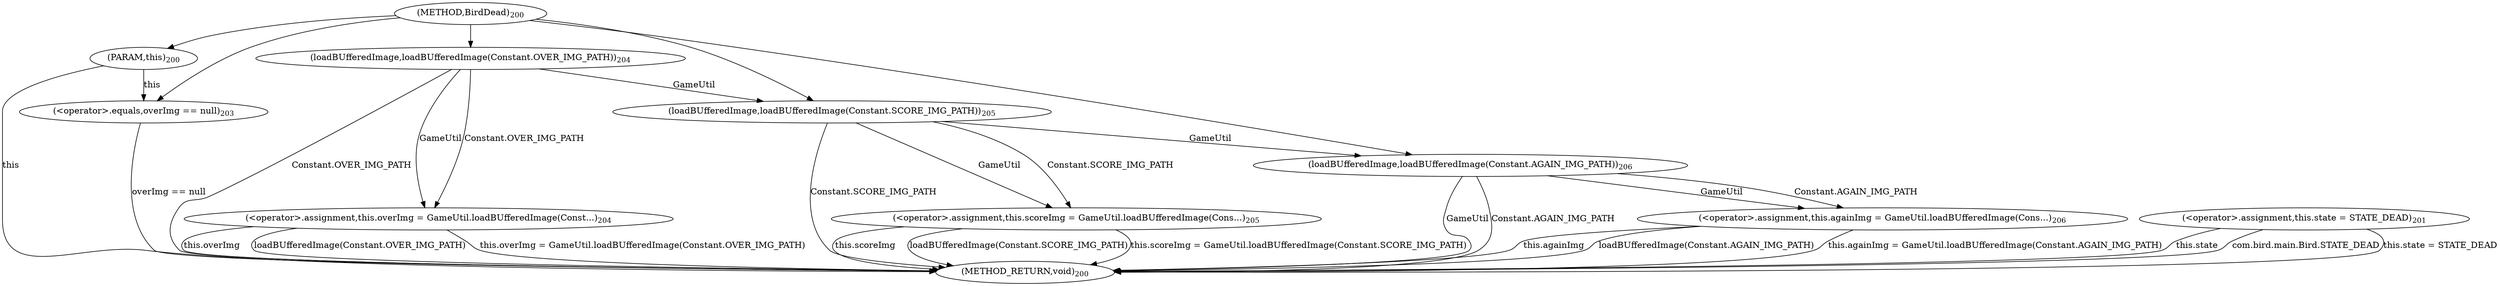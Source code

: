 digraph "BirdDead" {  
"895" [label = <(METHOD,BirdDead)<SUB>200</SUB>> ]
"941" [label = <(METHOD_RETURN,void)<SUB>200</SUB>> ]
"896" [label = <(PARAM,this)<SUB>200</SUB>> ]
"898" [label = <(&lt;operator&gt;.assignment,this.state = STATE_DEAD)<SUB>201</SUB>> ]
"898" [label = <(&lt;operator&gt;.assignment,this.state = STATE_DEAD)<SUB>201</SUB>> ]
"898" [label = <(&lt;operator&gt;.assignment,this.state = STATE_DEAD)<SUB>201</SUB>> ]
"906" [label = <(&lt;operator&gt;.equals,overImg == null)<SUB>203</SUB>> ]
"906" [label = <(&lt;operator&gt;.equals,overImg == null)<SUB>203</SUB>> ]
"906" [label = <(&lt;operator&gt;.equals,overImg == null)<SUB>203</SUB>> ]
"912" [label = <(&lt;operator&gt;.assignment,this.overImg = GameUtil.loadBUfferedImage(Const...)<SUB>204</SUB>> ]
"921" [label = <(&lt;operator&gt;.assignment,this.scoreImg = GameUtil.loadBUfferedImage(Cons...)<SUB>205</SUB>> ]
"930" [label = <(&lt;operator&gt;.assignment,this.againImg = GameUtil.loadBUfferedImage(Cons...)<SUB>206</SUB>> ]
"912" [label = <(&lt;operator&gt;.assignment,this.overImg = GameUtil.loadBUfferedImage(Const...)<SUB>204</SUB>> ]
"912" [label = <(&lt;operator&gt;.assignment,this.overImg = GameUtil.loadBUfferedImage(Const...)<SUB>204</SUB>> ]
"921" [label = <(&lt;operator&gt;.assignment,this.scoreImg = GameUtil.loadBUfferedImage(Cons...)<SUB>205</SUB>> ]
"921" [label = <(&lt;operator&gt;.assignment,this.scoreImg = GameUtil.loadBUfferedImage(Cons...)<SUB>205</SUB>> ]
"930" [label = <(&lt;operator&gt;.assignment,this.againImg = GameUtil.loadBUfferedImage(Cons...)<SUB>206</SUB>> ]
"930" [label = <(&lt;operator&gt;.assignment,this.againImg = GameUtil.loadBUfferedImage(Cons...)<SUB>206</SUB>> ]
"916" [label = <(loadBUfferedImage,loadBUfferedImage(Constant.OVER_IMG_PATH))<SUB>204</SUB>> ]
"916" [label = <(loadBUfferedImage,loadBUfferedImage(Constant.OVER_IMG_PATH))<SUB>204</SUB>> ]
"925" [label = <(loadBUfferedImage,loadBUfferedImage(Constant.SCORE_IMG_PATH))<SUB>205</SUB>> ]
"925" [label = <(loadBUfferedImage,loadBUfferedImage(Constant.SCORE_IMG_PATH))<SUB>205</SUB>> ]
"934" [label = <(loadBUfferedImage,loadBUfferedImage(Constant.AGAIN_IMG_PATH))<SUB>206</SUB>> ]
"934" [label = <(loadBUfferedImage,loadBUfferedImage(Constant.AGAIN_IMG_PATH))<SUB>206</SUB>> ]
  "896" -> "941"  [ label = "this"] 
  "898" -> "941"  [ label = "this.state"] 
  "898" -> "941"  [ label = "com.bird.main.Bird.STATE_DEAD"] 
  "898" -> "941"  [ label = "this.state = STATE_DEAD"] 
  "906" -> "941"  [ label = "overImg == null"] 
  "912" -> "941"  [ label = "this.overImg"] 
  "916" -> "941"  [ label = "Constant.OVER_IMG_PATH"] 
  "912" -> "941"  [ label = "loadBUfferedImage(Constant.OVER_IMG_PATH)"] 
  "912" -> "941"  [ label = "this.overImg = GameUtil.loadBUfferedImage(Constant.OVER_IMG_PATH)"] 
  "921" -> "941"  [ label = "this.scoreImg"] 
  "925" -> "941"  [ label = "Constant.SCORE_IMG_PATH"] 
  "921" -> "941"  [ label = "loadBUfferedImage(Constant.SCORE_IMG_PATH)"] 
  "921" -> "941"  [ label = "this.scoreImg = GameUtil.loadBUfferedImage(Constant.SCORE_IMG_PATH)"] 
  "930" -> "941"  [ label = "this.againImg"] 
  "934" -> "941"  [ label = "GameUtil"] 
  "934" -> "941"  [ label = "Constant.AGAIN_IMG_PATH"] 
  "930" -> "941"  [ label = "loadBUfferedImage(Constant.AGAIN_IMG_PATH)"] 
  "930" -> "941"  [ label = "this.againImg = GameUtil.loadBUfferedImage(Constant.AGAIN_IMG_PATH)"] 
  "895" -> "896" 
  "896" -> "906"  [ label = "this"] 
  "895" -> "906" 
  "916" -> "912"  [ label = "GameUtil"] 
  "916" -> "912"  [ label = "Constant.OVER_IMG_PATH"] 
  "925" -> "921"  [ label = "GameUtil"] 
  "925" -> "921"  [ label = "Constant.SCORE_IMG_PATH"] 
  "934" -> "930"  [ label = "GameUtil"] 
  "934" -> "930"  [ label = "Constant.AGAIN_IMG_PATH"] 
  "895" -> "916" 
  "916" -> "925"  [ label = "GameUtil"] 
  "895" -> "925" 
  "925" -> "934"  [ label = "GameUtil"] 
  "895" -> "934" 
}
